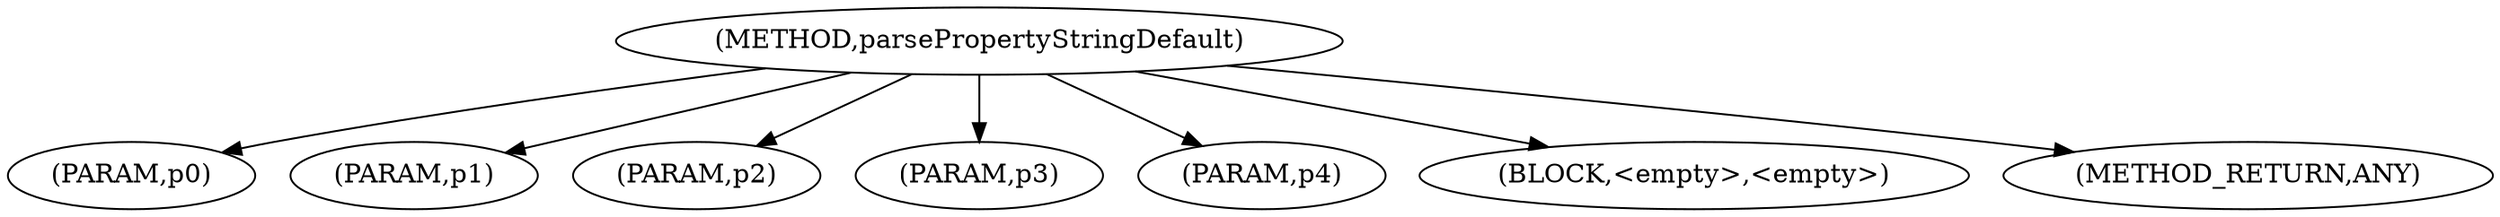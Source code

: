 digraph "parsePropertyStringDefault" {  
"1084" [label = <(METHOD,parsePropertyStringDefault)> ]
"1085" [label = <(PARAM,p0)> ]
"1086" [label = <(PARAM,p1)> ]
"1087" [label = <(PARAM,p2)> ]
"1088" [label = <(PARAM,p3)> ]
"1089" [label = <(PARAM,p4)> ]
"1090" [label = <(BLOCK,&lt;empty&gt;,&lt;empty&gt;)> ]
"1091" [label = <(METHOD_RETURN,ANY)> ]
  "1084" -> "1085" 
  "1084" -> "1086" 
  "1084" -> "1090" 
  "1084" -> "1087" 
  "1084" -> "1091" 
  "1084" -> "1088" 
  "1084" -> "1089" 
}
